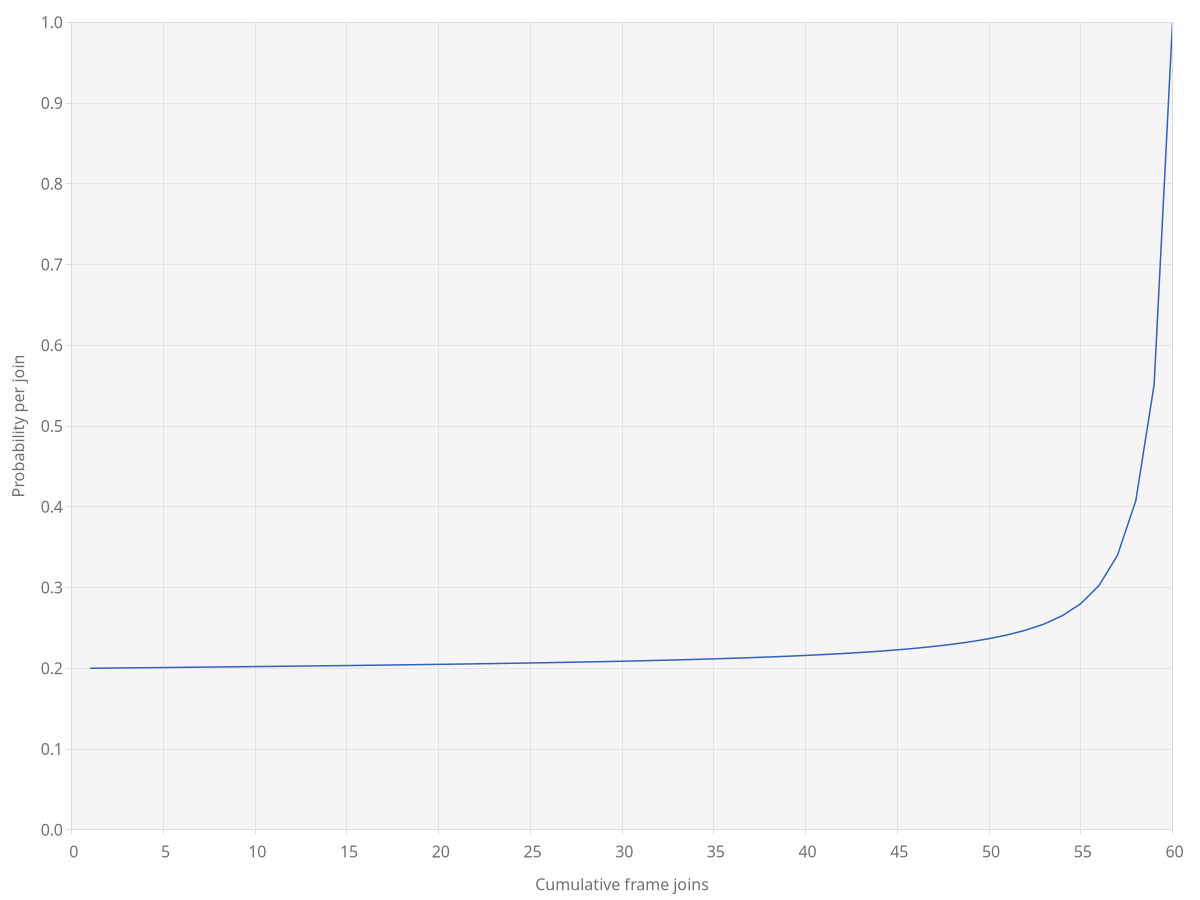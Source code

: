 set terminal svg size 752,400 font 'Lato' name 'Frame_probabilities'
set encoding utf8
set output 'frame_probabilities.svg'

# documenter-light
set style line 1 lc rgb '#2e63b8' lw 1.5
set lt 1 lw 1 lc rgb '#dbdbdb'  # border
set lt 2 lw 1 lc rgb '#707070'  # font
set lt 3 lw 1 lc rgb '#e4e4e4'  # grid
set object 1 rectangle from graph 0,0 to graph 1,1 fillcolor rgb '#f5f5f5' behind

# documenter-dark
# set style line 1 lc rgb '#1abc9c' lw 1.5
# set lt 1 lw 1 lc rgb '#5e6d6f'  # border
# set lt 2 lw 1 lc rgb '#868c98'  # font
# set lt 3 lw 1 lc rgb '#3b4242'  # grid
# set object 1 rectangle from graph 0,0 to graph 1,1 fillcolor rgb '#282f2f' behind

set style data lines
set border lt 1
set grid xtics ytics lt 3
unset key

set xlabel 'Cumulative frame joins' textcolor lt 2
set xrange [0:60]
set xtics axis nomirror out scale 0.6,0.4 5 textcolor lt 2

set ylabel 'Probability per join' textcolor lt 2
set yrange [0.0:1.0]
set format y '%.1f'
set ytics axis nomirror out scale 0.6,0.4 0.1 textcolor lt 2

plot '-' using 1:2 ls 1

 1 0.200000000
 2 0.200229819
 3 0.200459929
 4 0.200690723
 5 0.200922601
 6 0.201155971
 7 0.201391256
 8 0.201628889
 9 0.201869320
10 0.202113018
11 0.202360474
12 0.202612202
13 0.202868745
14 0.203130679
15 0.203398616
16 0.203673211
17 0.203955171
18 0.204245238
19 0.204544252
20 0.204853090
21 0.205172727
22 0.205504218
23 0.205848734
24 0.206207568
25 0.206582130
26 0.206974027
27 0.207385004
28 0.207817057
29 0.208272418
30 0.208753608
31 0.209263488
32 0.209805336
33 0.210382896
34 0.211000498
35 0.211663167
36 0.212376745
37 0.213148127
38 0.213985428
39 0.214898369
40 0.215898587
41 0.217000233
42 0.218220617
43 0.219581213
44 0.221108913
45 0.222837958
46 0.224812554
47 0.227090884
48 0.229751090
49 0.232900789
50 0.236692676
51 0.241351315
52 0.247221712
53 0.254861597
54 0.265225441
55 0.280045862
56 0.302658141
57 0.339913028
58 0.407485228
59 0.551401864
60 1.000000000
